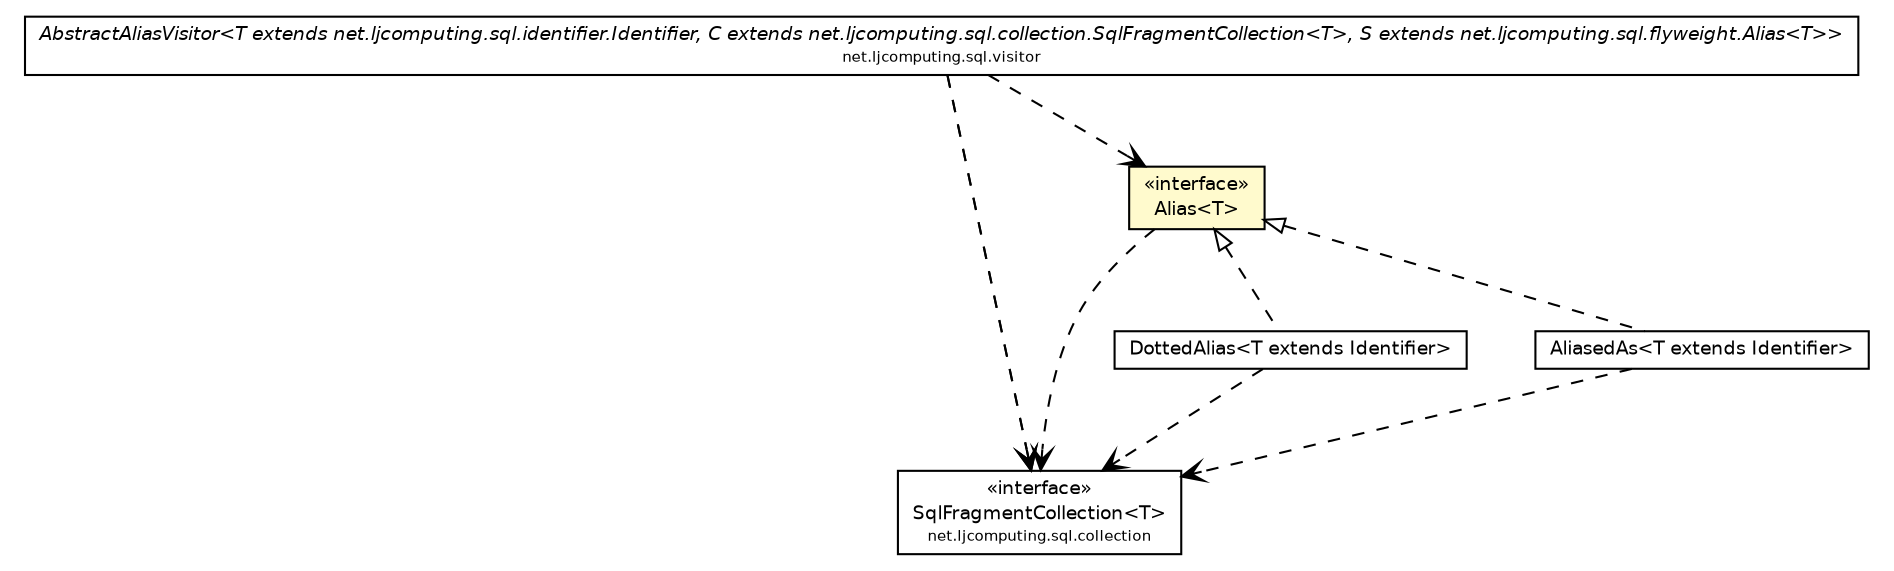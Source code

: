 #!/usr/local/bin/dot
#
# Class diagram 
# Generated by UMLGraph version R5_6 (http://www.umlgraph.org/)
#

digraph G {
	edge [fontname="Helvetica",fontsize=10,labelfontname="Helvetica",labelfontsize=10];
	node [fontname="Helvetica",fontsize=10,shape=plaintext];
	nodesep=0.25;
	ranksep=0.5;
	// net.ljcomputing.sql.visitor.AbstractAliasVisitor<T extends net.ljcomputing.sql.identifier.Identifier, C extends net.ljcomputing.sql.collection.SqlFragmentCollection<T>, S extends net.ljcomputing.sql.flyweight.Alias<T>>
	c477 [label=<<table title="net.ljcomputing.sql.visitor.AbstractAliasVisitor" border="0" cellborder="1" cellspacing="0" cellpadding="2" port="p" href="../visitor/AbstractAliasVisitor.html">
		<tr><td><table border="0" cellspacing="0" cellpadding="1">
<tr><td align="center" balign="center"><font face="Helvetica-Oblique"> AbstractAliasVisitor&lt;T extends net.ljcomputing.sql.identifier.Identifier, C extends net.ljcomputing.sql.collection.SqlFragmentCollection&lt;T&gt;, S extends net.ljcomputing.sql.flyweight.Alias&lt;T&gt;&gt; </font></td></tr>
<tr><td align="center" balign="center"><font point-size="7.0"> net.ljcomputing.sql.visitor </font></td></tr>
		</table></td></tr>
		</table>>, URL="../visitor/AbstractAliasVisitor.html", fontname="Helvetica", fontcolor="black", fontsize=9.0];
	// net.ljcomputing.sql.collection.SqlFragmentCollection<T>
	c482 [label=<<table title="net.ljcomputing.sql.collection.SqlFragmentCollection" border="0" cellborder="1" cellspacing="0" cellpadding="2" port="p" href="../collection/SqlFragmentCollection.html">
		<tr><td><table border="0" cellspacing="0" cellpadding="1">
<tr><td align="center" balign="center"> &#171;interface&#187; </td></tr>
<tr><td align="center" balign="center"> SqlFragmentCollection&lt;T&gt; </td></tr>
<tr><td align="center" balign="center"><font point-size="7.0"> net.ljcomputing.sql.collection </font></td></tr>
		</table></td></tr>
		</table>>, URL="../collection/SqlFragmentCollection.html", fontname="Helvetica", fontcolor="black", fontsize=9.0];
	// net.ljcomputing.sql.flyweight.DottedAlias<T extends net.ljcomputing.sql.identifier.Identifier>
	c493 [label=<<table title="net.ljcomputing.sql.flyweight.DottedAlias" border="0" cellborder="1" cellspacing="0" cellpadding="2" port="p" href="./DottedAlias.html">
		<tr><td><table border="0" cellspacing="0" cellpadding="1">
<tr><td align="center" balign="center"> DottedAlias&lt;T extends Identifier&gt; </td></tr>
		</table></td></tr>
		</table>>, URL="./DottedAlias.html", fontname="Helvetica", fontcolor="black", fontsize=9.0];
	// net.ljcomputing.sql.flyweight.AliasedAs<T extends net.ljcomputing.sql.identifier.Identifier>
	c494 [label=<<table title="net.ljcomputing.sql.flyweight.AliasedAs" border="0" cellborder="1" cellspacing="0" cellpadding="2" port="p" href="./AliasedAs.html">
		<tr><td><table border="0" cellspacing="0" cellpadding="1">
<tr><td align="center" balign="center"> AliasedAs&lt;T extends Identifier&gt; </td></tr>
		</table></td></tr>
		</table>>, URL="./AliasedAs.html", fontname="Helvetica", fontcolor="black", fontsize=9.0];
	// net.ljcomputing.sql.flyweight.Alias<T>
	c495 [label=<<table title="net.ljcomputing.sql.flyweight.Alias" border="0" cellborder="1" cellspacing="0" cellpadding="2" port="p" bgcolor="lemonChiffon" href="./Alias.html">
		<tr><td><table border="0" cellspacing="0" cellpadding="1">
<tr><td align="center" balign="center"> &#171;interface&#187; </td></tr>
<tr><td align="center" balign="center"> Alias&lt;T&gt; </td></tr>
		</table></td></tr>
		</table>>, URL="./Alias.html", fontname="Helvetica", fontcolor="black", fontsize=9.0];
	//net.ljcomputing.sql.flyweight.DottedAlias<T extends net.ljcomputing.sql.identifier.Identifier> implements net.ljcomputing.sql.flyweight.Alias<T>
	c495:p -> c493:p [dir=back,arrowtail=empty,style=dashed];
	//net.ljcomputing.sql.flyweight.AliasedAs<T extends net.ljcomputing.sql.identifier.Identifier> implements net.ljcomputing.sql.flyweight.Alias<T>
	c495:p -> c494:p [dir=back,arrowtail=empty,style=dashed];
	// net.ljcomputing.sql.visitor.AbstractAliasVisitor<T extends net.ljcomputing.sql.identifier.Identifier, C extends net.ljcomputing.sql.collection.SqlFragmentCollection<T>, S extends net.ljcomputing.sql.flyweight.Alias<T>> DEPEND net.ljcomputing.sql.flyweight.Alias<T>
	c477:p -> c495:p [taillabel="", label="", headlabel="", fontname="Helvetica", fontcolor="black", fontsize=10.0, color="black", arrowhead=open, style=dashed];
	// net.ljcomputing.sql.visitor.AbstractAliasVisitor<T extends net.ljcomputing.sql.identifier.Identifier, C extends net.ljcomputing.sql.collection.SqlFragmentCollection<T>, S extends net.ljcomputing.sql.flyweight.Alias<T>> DEPEND net.ljcomputing.sql.collection.SqlFragmentCollection<T>
	c477:p -> c482:p [taillabel="", label="", headlabel="", fontname="Helvetica", fontcolor="black", fontsize=10.0, color="black", arrowhead=open, style=dashed];
	// net.ljcomputing.sql.visitor.AbstractAliasVisitor<T extends net.ljcomputing.sql.identifier.Identifier, C extends net.ljcomputing.sql.collection.SqlFragmentCollection<T>, S extends net.ljcomputing.sql.flyweight.Alias<T>> DEPEND net.ljcomputing.sql.collection.SqlFragmentCollection<T>
	c477:p -> c482:p [taillabel="", label="", headlabel="", fontname="Helvetica", fontcolor="black", fontsize=10.0, color="black", arrowhead=open, style=dashed];
	// net.ljcomputing.sql.flyweight.DottedAlias<T extends net.ljcomputing.sql.identifier.Identifier> DEPEND net.ljcomputing.sql.collection.SqlFragmentCollection<T>
	c493:p -> c482:p [taillabel="", label="", headlabel="", fontname="Helvetica", fontcolor="black", fontsize=10.0, color="black", arrowhead=open, style=dashed];
	// net.ljcomputing.sql.flyweight.AliasedAs<T extends net.ljcomputing.sql.identifier.Identifier> DEPEND net.ljcomputing.sql.collection.SqlFragmentCollection<T>
	c494:p -> c482:p [taillabel="", label="", headlabel="", fontname="Helvetica", fontcolor="black", fontsize=10.0, color="black", arrowhead=open, style=dashed];
	// net.ljcomputing.sql.flyweight.Alias<T> DEPEND net.ljcomputing.sql.collection.SqlFragmentCollection<T>
	c495:p -> c482:p [taillabel="", label="", headlabel="", fontname="Helvetica", fontcolor="black", fontsize=10.0, color="black", arrowhead=open, style=dashed];
}

